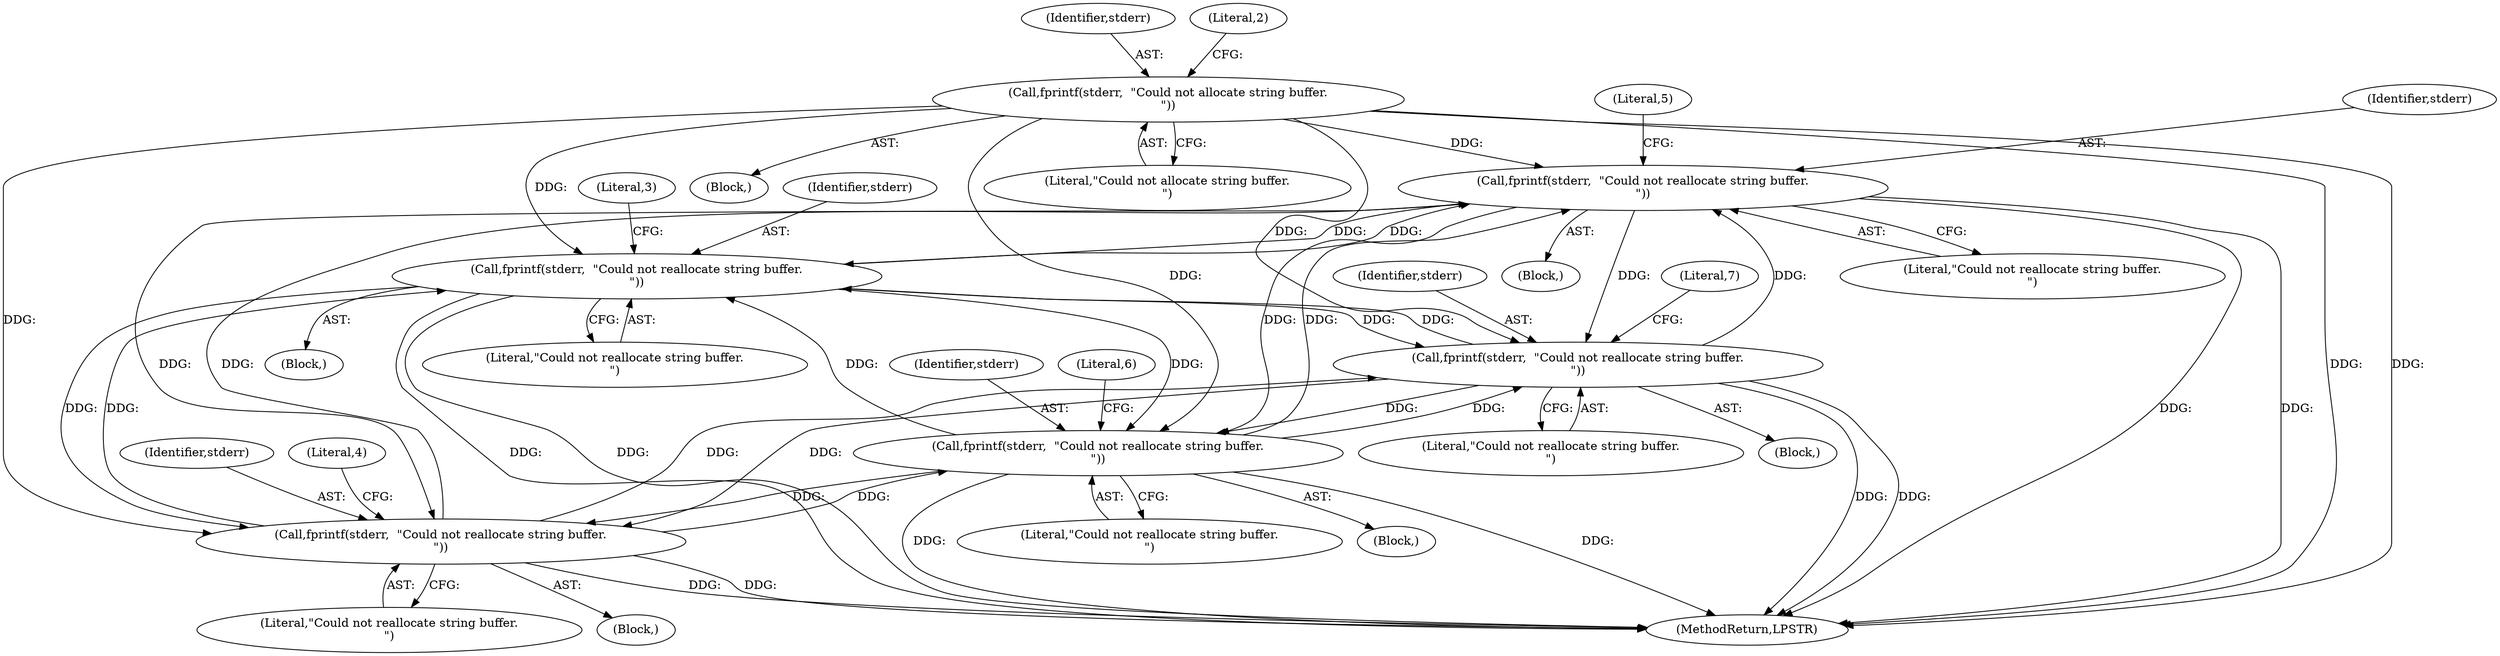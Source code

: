 digraph "0_FreeRDP_fc80ab45621bd966f70594c0b7393ec005a94007@API" {
"1000324" [label="(Call,fprintf(stderr,  \"Could not reallocate string buffer.\n\"))"];
"1000224" [label="(Call,fprintf(stderr,  \"Could not reallocate string buffer.\n\"))"];
"1000448" [label="(Call,fprintf(stderr,  \"Could not reallocate string buffer.\n\"))"];
"1000386" [label="(Call,fprintf(stderr,  \"Could not reallocate string buffer.\n\"))"];
"1000324" [label="(Call,fprintf(stderr,  \"Could not reallocate string buffer.\n\"))"];
"1000169" [label="(Call,fprintf(stderr,  \"Could not allocate string buffer.\n\"))"];
"1000278" [label="(Call,fprintf(stderr,  \"Could not reallocate string buffer.\n\"))"];
"1000278" [label="(Call,fprintf(stderr,  \"Could not reallocate string buffer.\n\"))"];
"1000280" [label="(Literal,\"Could not reallocate string buffer.\n\")"];
"1000453" [label="(Literal,7)"];
"1000329" [label="(Literal,5)"];
"1000324" [label="(Call,fprintf(stderr,  \"Could not reallocate string buffer.\n\"))"];
"1000387" [label="(Identifier,stderr)"];
"1000168" [label="(Block,)"];
"1000448" [label="(Call,fprintf(stderr,  \"Could not reallocate string buffer.\n\"))"];
"1000450" [label="(Literal,\"Could not reallocate string buffer.\n\")"];
"1000504" [label="(MethodReturn,LPSTR)"];
"1000325" [label="(Identifier,stderr)"];
"1000171" [label="(Literal,\"Could not allocate string buffer.\n\")"];
"1000229" [label="(Literal,3)"];
"1000449" [label="(Identifier,stderr)"];
"1000279" [label="(Identifier,stderr)"];
"1000385" [label="(Block,)"];
"1000169" [label="(Call,fprintf(stderr,  \"Could not allocate string buffer.\n\"))"];
"1000170" [label="(Identifier,stderr)"];
"1000277" [label="(Block,)"];
"1000326" [label="(Literal,\"Could not reallocate string buffer.\n\")"];
"1000386" [label="(Call,fprintf(stderr,  \"Could not reallocate string buffer.\n\"))"];
"1000283" [label="(Literal,4)"];
"1000323" [label="(Block,)"];
"1000224" [label="(Call,fprintf(stderr,  \"Could not reallocate string buffer.\n\"))"];
"1000447" [label="(Block,)"];
"1000174" [label="(Literal,2)"];
"1000223" [label="(Block,)"];
"1000225" [label="(Identifier,stderr)"];
"1000226" [label="(Literal,\"Could not reallocate string buffer.\n\")"];
"1000388" [label="(Literal,\"Could not reallocate string buffer.\n\")"];
"1000391" [label="(Literal,6)"];
"1000324" -> "1000323"  [label="AST: "];
"1000324" -> "1000326"  [label="CFG: "];
"1000325" -> "1000324"  [label="AST: "];
"1000326" -> "1000324"  [label="AST: "];
"1000329" -> "1000324"  [label="CFG: "];
"1000324" -> "1000504"  [label="DDG: "];
"1000324" -> "1000504"  [label="DDG: "];
"1000324" -> "1000224"  [label="DDG: "];
"1000324" -> "1000278"  [label="DDG: "];
"1000224" -> "1000324"  [label="DDG: "];
"1000448" -> "1000324"  [label="DDG: "];
"1000386" -> "1000324"  [label="DDG: "];
"1000169" -> "1000324"  [label="DDG: "];
"1000278" -> "1000324"  [label="DDG: "];
"1000324" -> "1000386"  [label="DDG: "];
"1000324" -> "1000448"  [label="DDG: "];
"1000224" -> "1000223"  [label="AST: "];
"1000224" -> "1000226"  [label="CFG: "];
"1000225" -> "1000224"  [label="AST: "];
"1000226" -> "1000224"  [label="AST: "];
"1000229" -> "1000224"  [label="CFG: "];
"1000224" -> "1000504"  [label="DDG: "];
"1000224" -> "1000504"  [label="DDG: "];
"1000448" -> "1000224"  [label="DDG: "];
"1000386" -> "1000224"  [label="DDG: "];
"1000169" -> "1000224"  [label="DDG: "];
"1000278" -> "1000224"  [label="DDG: "];
"1000224" -> "1000278"  [label="DDG: "];
"1000224" -> "1000386"  [label="DDG: "];
"1000224" -> "1000448"  [label="DDG: "];
"1000448" -> "1000447"  [label="AST: "];
"1000448" -> "1000450"  [label="CFG: "];
"1000449" -> "1000448"  [label="AST: "];
"1000450" -> "1000448"  [label="AST: "];
"1000453" -> "1000448"  [label="CFG: "];
"1000448" -> "1000504"  [label="DDG: "];
"1000448" -> "1000504"  [label="DDG: "];
"1000448" -> "1000278"  [label="DDG: "];
"1000448" -> "1000386"  [label="DDG: "];
"1000386" -> "1000448"  [label="DDG: "];
"1000169" -> "1000448"  [label="DDG: "];
"1000278" -> "1000448"  [label="DDG: "];
"1000386" -> "1000385"  [label="AST: "];
"1000386" -> "1000388"  [label="CFG: "];
"1000387" -> "1000386"  [label="AST: "];
"1000388" -> "1000386"  [label="AST: "];
"1000391" -> "1000386"  [label="CFG: "];
"1000386" -> "1000504"  [label="DDG: "];
"1000386" -> "1000504"  [label="DDG: "];
"1000386" -> "1000278"  [label="DDG: "];
"1000169" -> "1000386"  [label="DDG: "];
"1000278" -> "1000386"  [label="DDG: "];
"1000169" -> "1000168"  [label="AST: "];
"1000169" -> "1000171"  [label="CFG: "];
"1000170" -> "1000169"  [label="AST: "];
"1000171" -> "1000169"  [label="AST: "];
"1000174" -> "1000169"  [label="CFG: "];
"1000169" -> "1000504"  [label="DDG: "];
"1000169" -> "1000504"  [label="DDG: "];
"1000169" -> "1000278"  [label="DDG: "];
"1000278" -> "1000277"  [label="AST: "];
"1000278" -> "1000280"  [label="CFG: "];
"1000279" -> "1000278"  [label="AST: "];
"1000280" -> "1000278"  [label="AST: "];
"1000283" -> "1000278"  [label="CFG: "];
"1000278" -> "1000504"  [label="DDG: "];
"1000278" -> "1000504"  [label="DDG: "];
}
